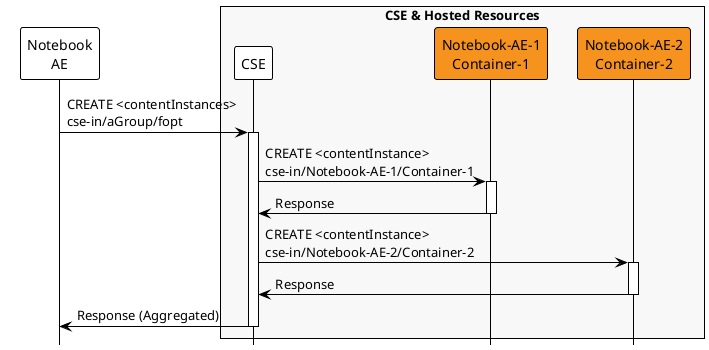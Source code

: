 @startuml
hide footbox
!theme plain
skinparam backgroundcolor transparent

' Turquoise #668c97
' Orange #F6921E

participant "Notebook\nAE" as AE 
box "CSE & Hosted Resources" #f8f8f8
participant "CSE" as CSE 
participant "Notebook-AE-1\nContainer-1" as container1 #F6921E
participant "Notebook-AE-2\nContainer-2" as container2 #F6921E
end box

AE -> CSE ++: CREATE <contentInstances>\ncse-in/aGroup/fopt
CSE -> container1 ++: CREATE <contentInstance>\ncse-in/Notebook-AE-1/Container-1
CSE <- container1 --: Response
CSE -> container2 ++: CREATE <contentInstance>\ncse-in/Notebook-AE-2/Container-2
CSE <- container2 --: Response
AE <- CSE --: Response (Aggregated)

@enduml